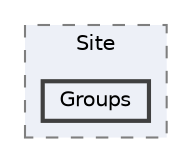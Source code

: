 digraph "app/Exports/Site/Groups"
{
 // LATEX_PDF_SIZE
  bgcolor="transparent";
  edge [fontname=Helvetica,fontsize=10,labelfontname=Helvetica,labelfontsize=10];
  node [fontname=Helvetica,fontsize=10,shape=box,height=0.2,width=0.4];
  compound=true
  subgraph clusterdir_f68de350f1e26fecc6f33d5f7a1c452a {
    graph [ bgcolor="#edf0f7", pencolor="grey50", label="Site", fontname=Helvetica,fontsize=10 style="filled,dashed", URL="dir_f68de350f1e26fecc6f33d5f7a1c452a.html",tooltip=""]
  dir_e031f4d06a7fa2b40531f51661ee8631 [label="Groups", fillcolor="#edf0f7", color="grey25", style="filled,bold", URL="dir_e031f4d06a7fa2b40531f51661ee8631.html",tooltip=""];
  }
}
